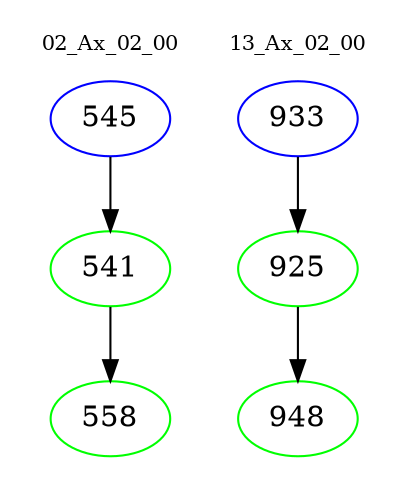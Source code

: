 digraph{
subgraph cluster_0 {
color = white
label = "02_Ax_02_00";
fontsize=10;
T0_545 [label="545", color="blue"]
T0_545 -> T0_541 [color="black"]
T0_541 [label="541", color="green"]
T0_541 -> T0_558 [color="black"]
T0_558 [label="558", color="green"]
}
subgraph cluster_1 {
color = white
label = "13_Ax_02_00";
fontsize=10;
T1_933 [label="933", color="blue"]
T1_933 -> T1_925 [color="black"]
T1_925 [label="925", color="green"]
T1_925 -> T1_948 [color="black"]
T1_948 [label="948", color="green"]
}
}
